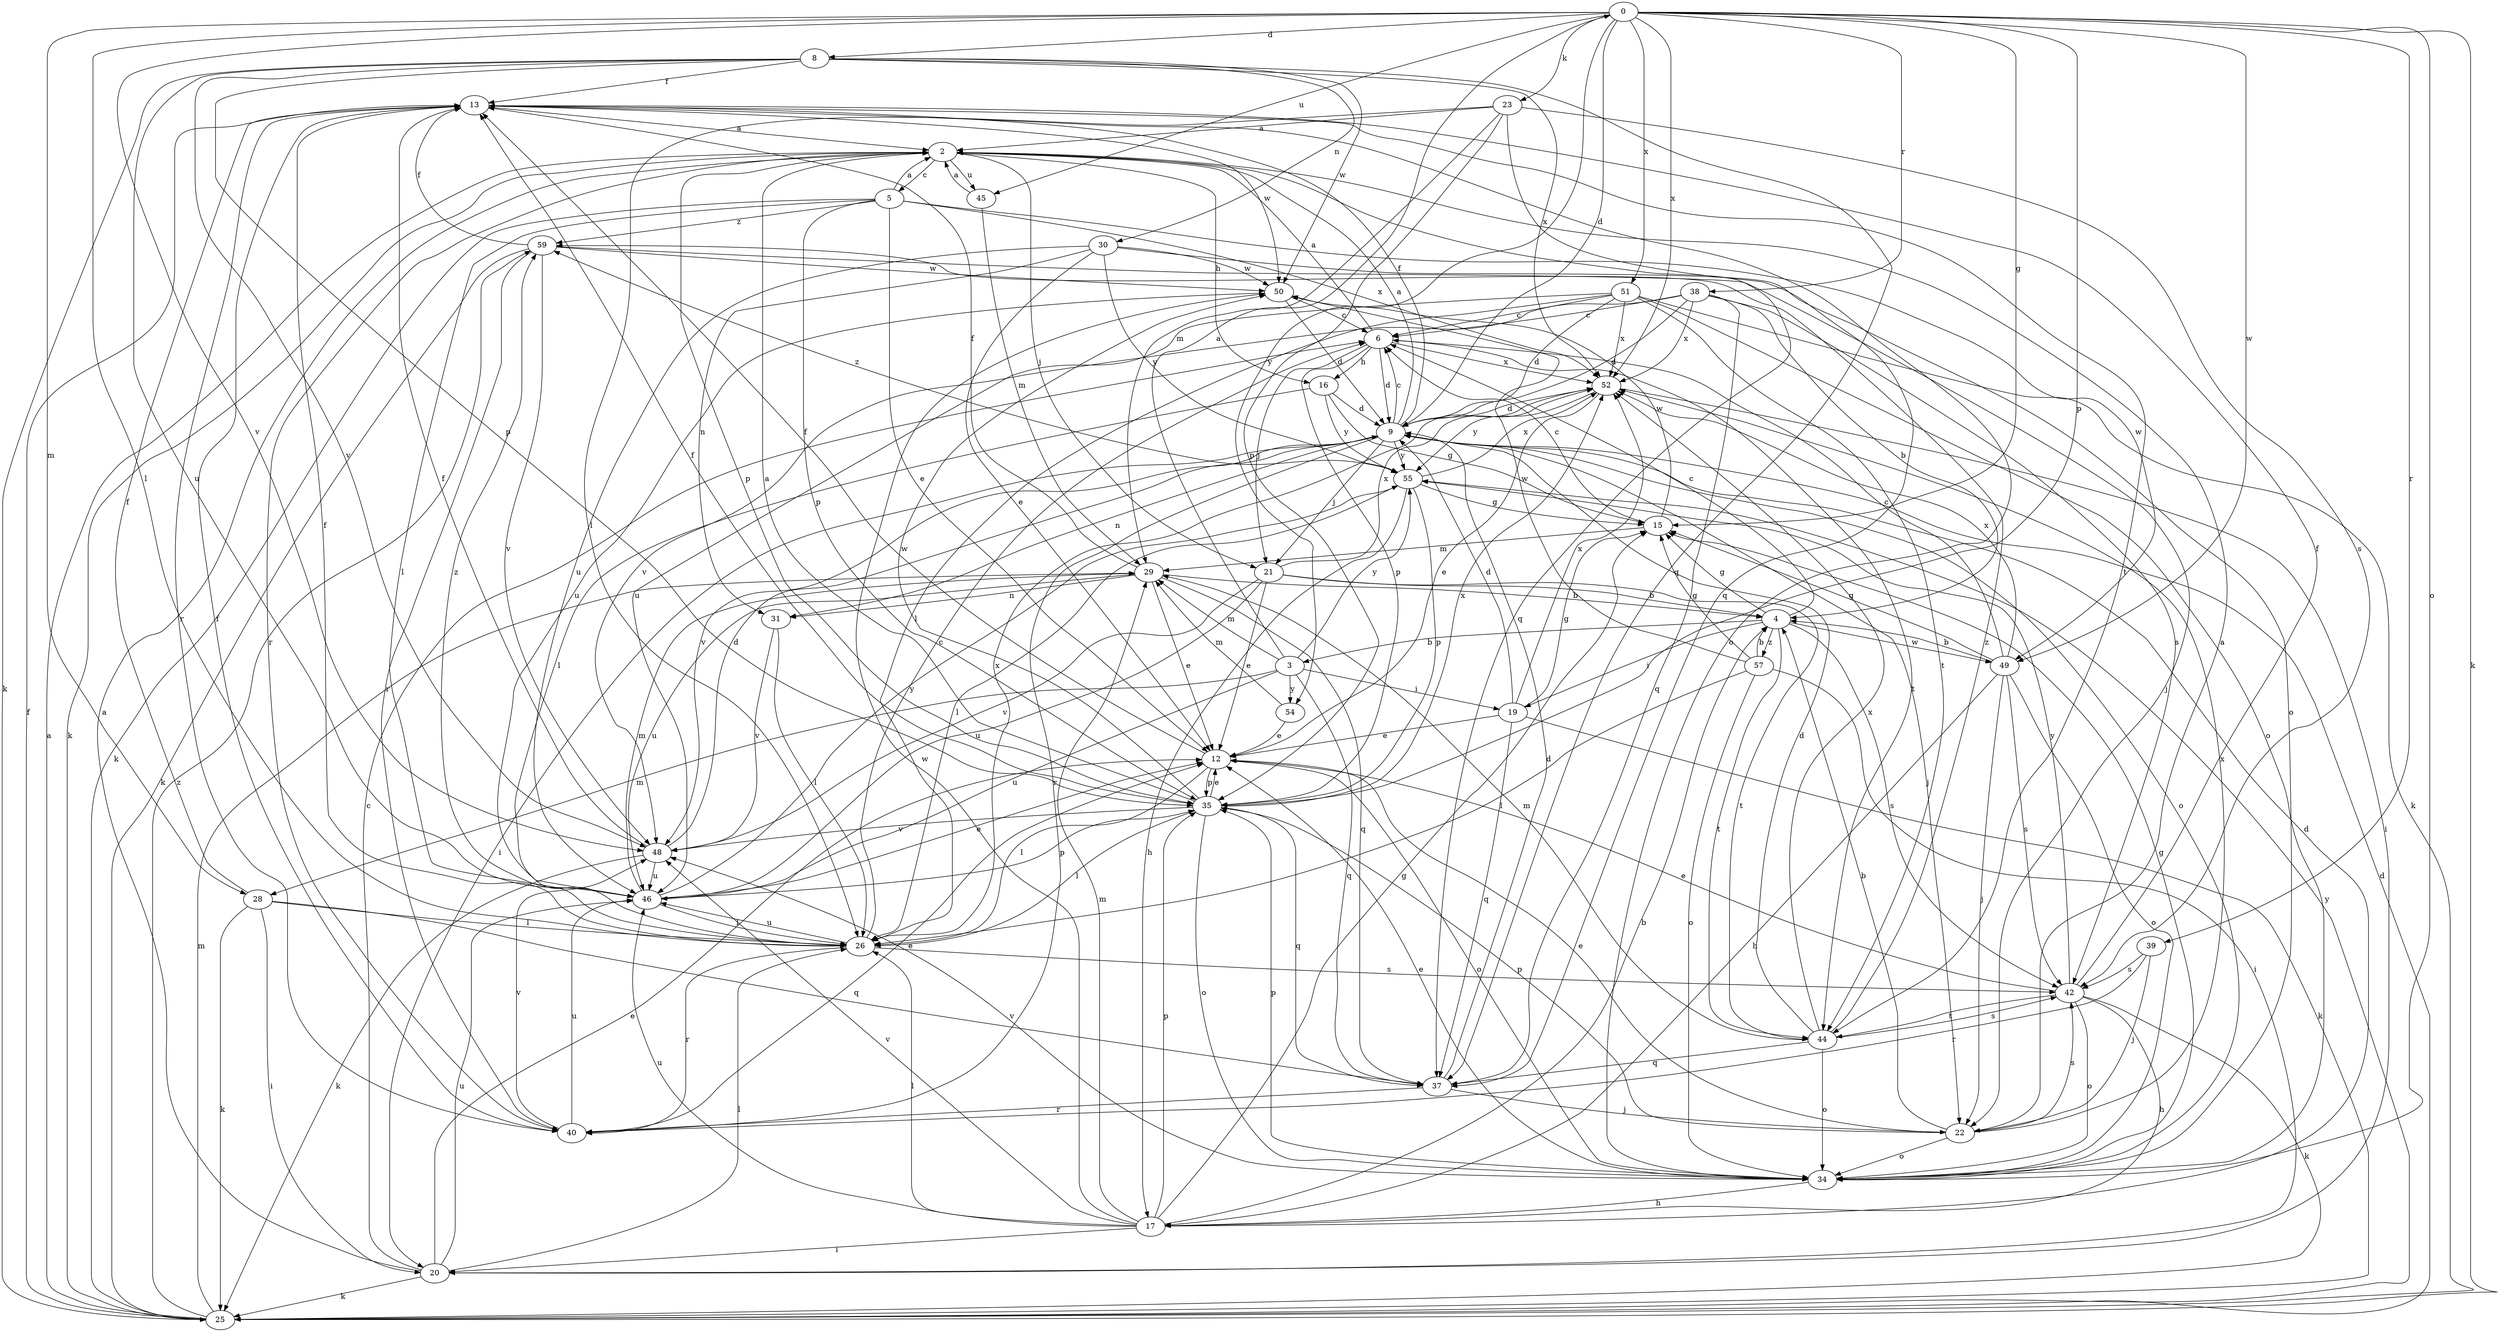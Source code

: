 strict digraph  {
0;
2;
3;
4;
5;
6;
8;
9;
12;
13;
15;
16;
17;
19;
20;
21;
22;
23;
25;
26;
28;
29;
30;
31;
34;
35;
37;
38;
39;
40;
42;
44;
45;
46;
48;
49;
50;
51;
52;
54;
55;
57;
59;
0 -> 8  [label=d];
0 -> 9  [label=d];
0 -> 15  [label=g];
0 -> 23  [label=k];
0 -> 25  [label=k];
0 -> 26  [label=l];
0 -> 28  [label=m];
0 -> 34  [label=o];
0 -> 35  [label=p];
0 -> 38  [label=r];
0 -> 39  [label=r];
0 -> 45  [label=u];
0 -> 48  [label=v];
0 -> 49  [label=w];
0 -> 51  [label=x];
0 -> 52  [label=x];
0 -> 54  [label=y];
2 -> 5  [label=c];
2 -> 16  [label=h];
2 -> 21  [label=j];
2 -> 25  [label=k];
2 -> 35  [label=p];
2 -> 37  [label=q];
2 -> 40  [label=r];
2 -> 45  [label=u];
3 -> 0  [label=a];
3 -> 19  [label=i];
3 -> 28  [label=m];
3 -> 29  [label=m];
3 -> 37  [label=q];
3 -> 46  [label=u];
3 -> 54  [label=y];
3 -> 55  [label=y];
4 -> 3  [label=b];
4 -> 6  [label=c];
4 -> 15  [label=g];
4 -> 19  [label=i];
4 -> 42  [label=s];
4 -> 44  [label=t];
4 -> 49  [label=w];
4 -> 57  [label=z];
5 -> 2  [label=a];
5 -> 12  [label=e];
5 -> 25  [label=k];
5 -> 26  [label=l];
5 -> 35  [label=p];
5 -> 49  [label=w];
5 -> 52  [label=x];
5 -> 59  [label=z];
6 -> 2  [label=a];
6 -> 9  [label=d];
6 -> 16  [label=h];
6 -> 21  [label=j];
6 -> 35  [label=p];
6 -> 44  [label=t];
6 -> 52  [label=x];
8 -> 13  [label=f];
8 -> 25  [label=k];
8 -> 30  [label=n];
8 -> 35  [label=p];
8 -> 37  [label=q];
8 -> 46  [label=u];
8 -> 48  [label=v];
8 -> 50  [label=w];
8 -> 52  [label=x];
9 -> 2  [label=a];
9 -> 6  [label=c];
9 -> 13  [label=f];
9 -> 20  [label=i];
9 -> 21  [label=j];
9 -> 22  [label=j];
9 -> 31  [label=n];
9 -> 34  [label=o];
9 -> 40  [label=r];
9 -> 48  [label=v];
9 -> 55  [label=y];
12 -> 13  [label=f];
12 -> 26  [label=l];
12 -> 34  [label=o];
12 -> 35  [label=p];
13 -> 2  [label=a];
13 -> 34  [label=o];
13 -> 40  [label=r];
13 -> 44  [label=t];
13 -> 50  [label=w];
15 -> 6  [label=c];
15 -> 29  [label=m];
15 -> 50  [label=w];
16 -> 9  [label=d];
16 -> 15  [label=g];
16 -> 26  [label=l];
16 -> 55  [label=y];
17 -> 4  [label=b];
17 -> 9  [label=d];
17 -> 15  [label=g];
17 -> 20  [label=i];
17 -> 26  [label=l];
17 -> 29  [label=m];
17 -> 35  [label=p];
17 -> 46  [label=u];
17 -> 48  [label=v];
17 -> 50  [label=w];
19 -> 9  [label=d];
19 -> 12  [label=e];
19 -> 15  [label=g];
19 -> 25  [label=k];
19 -> 37  [label=q];
19 -> 52  [label=x];
20 -> 2  [label=a];
20 -> 6  [label=c];
20 -> 12  [label=e];
20 -> 25  [label=k];
20 -> 26  [label=l];
20 -> 46  [label=u];
21 -> 4  [label=b];
21 -> 12  [label=e];
21 -> 44  [label=t];
21 -> 46  [label=u];
21 -> 48  [label=v];
21 -> 52  [label=x];
22 -> 2  [label=a];
22 -> 4  [label=b];
22 -> 12  [label=e];
22 -> 34  [label=o];
22 -> 35  [label=p];
22 -> 42  [label=s];
22 -> 52  [label=x];
23 -> 2  [label=a];
23 -> 26  [label=l];
23 -> 29  [label=m];
23 -> 35  [label=p];
23 -> 37  [label=q];
23 -> 42  [label=s];
25 -> 2  [label=a];
25 -> 9  [label=d];
25 -> 13  [label=f];
25 -> 29  [label=m];
25 -> 55  [label=y];
25 -> 59  [label=z];
26 -> 6  [label=c];
26 -> 13  [label=f];
26 -> 40  [label=r];
26 -> 42  [label=s];
26 -> 46  [label=u];
26 -> 52  [label=x];
28 -> 13  [label=f];
28 -> 20  [label=i];
28 -> 25  [label=k];
28 -> 26  [label=l];
28 -> 37  [label=q];
29 -> 4  [label=b];
29 -> 12  [label=e];
29 -> 13  [label=f];
29 -> 31  [label=n];
29 -> 37  [label=q];
29 -> 46  [label=u];
30 -> 12  [label=e];
30 -> 31  [label=n];
30 -> 34  [label=o];
30 -> 46  [label=u];
30 -> 50  [label=w];
30 -> 55  [label=y];
31 -> 26  [label=l];
31 -> 48  [label=v];
34 -> 12  [label=e];
34 -> 15  [label=g];
34 -> 17  [label=h];
34 -> 35  [label=p];
34 -> 48  [label=v];
35 -> 2  [label=a];
35 -> 12  [label=e];
35 -> 13  [label=f];
35 -> 26  [label=l];
35 -> 34  [label=o];
35 -> 37  [label=q];
35 -> 48  [label=v];
35 -> 50  [label=w];
35 -> 52  [label=x];
37 -> 9  [label=d];
37 -> 22  [label=j];
37 -> 40  [label=r];
38 -> 4  [label=b];
38 -> 6  [label=c];
38 -> 9  [label=d];
38 -> 37  [label=q];
38 -> 42  [label=s];
38 -> 48  [label=v];
38 -> 52  [label=x];
39 -> 22  [label=j];
39 -> 40  [label=r];
39 -> 42  [label=s];
40 -> 12  [label=e];
40 -> 13  [label=f];
40 -> 46  [label=u];
40 -> 48  [label=v];
42 -> 12  [label=e];
42 -> 13  [label=f];
42 -> 17  [label=h];
42 -> 25  [label=k];
42 -> 34  [label=o];
42 -> 44  [label=t];
42 -> 55  [label=y];
44 -> 9  [label=d];
44 -> 29  [label=m];
44 -> 34  [label=o];
44 -> 37  [label=q];
44 -> 42  [label=s];
44 -> 52  [label=x];
44 -> 59  [label=z];
45 -> 2  [label=a];
45 -> 29  [label=m];
46 -> 12  [label=e];
46 -> 26  [label=l];
46 -> 29  [label=m];
46 -> 35  [label=p];
46 -> 55  [label=y];
46 -> 59  [label=z];
48 -> 9  [label=d];
48 -> 13  [label=f];
48 -> 25  [label=k];
48 -> 46  [label=u];
49 -> 4  [label=b];
49 -> 6  [label=c];
49 -> 15  [label=g];
49 -> 17  [label=h];
49 -> 22  [label=j];
49 -> 34  [label=o];
49 -> 42  [label=s];
49 -> 52  [label=x];
50 -> 6  [label=c];
50 -> 9  [label=d];
50 -> 46  [label=u];
51 -> 6  [label=c];
51 -> 9  [label=d];
51 -> 25  [label=k];
51 -> 26  [label=l];
51 -> 34  [label=o];
51 -> 44  [label=t];
51 -> 46  [label=u];
51 -> 52  [label=x];
52 -> 9  [label=d];
52 -> 12  [label=e];
52 -> 20  [label=i];
52 -> 55  [label=y];
54 -> 12  [label=e];
54 -> 29  [label=m];
55 -> 15  [label=g];
55 -> 17  [label=h];
55 -> 26  [label=l];
55 -> 35  [label=p];
55 -> 52  [label=x];
55 -> 59  [label=z];
57 -> 4  [label=b];
57 -> 15  [label=g];
57 -> 20  [label=i];
57 -> 26  [label=l];
57 -> 34  [label=o];
57 -> 50  [label=w];
59 -> 13  [label=f];
59 -> 22  [label=j];
59 -> 25  [label=k];
59 -> 40  [label=r];
59 -> 48  [label=v];
59 -> 50  [label=w];
}
